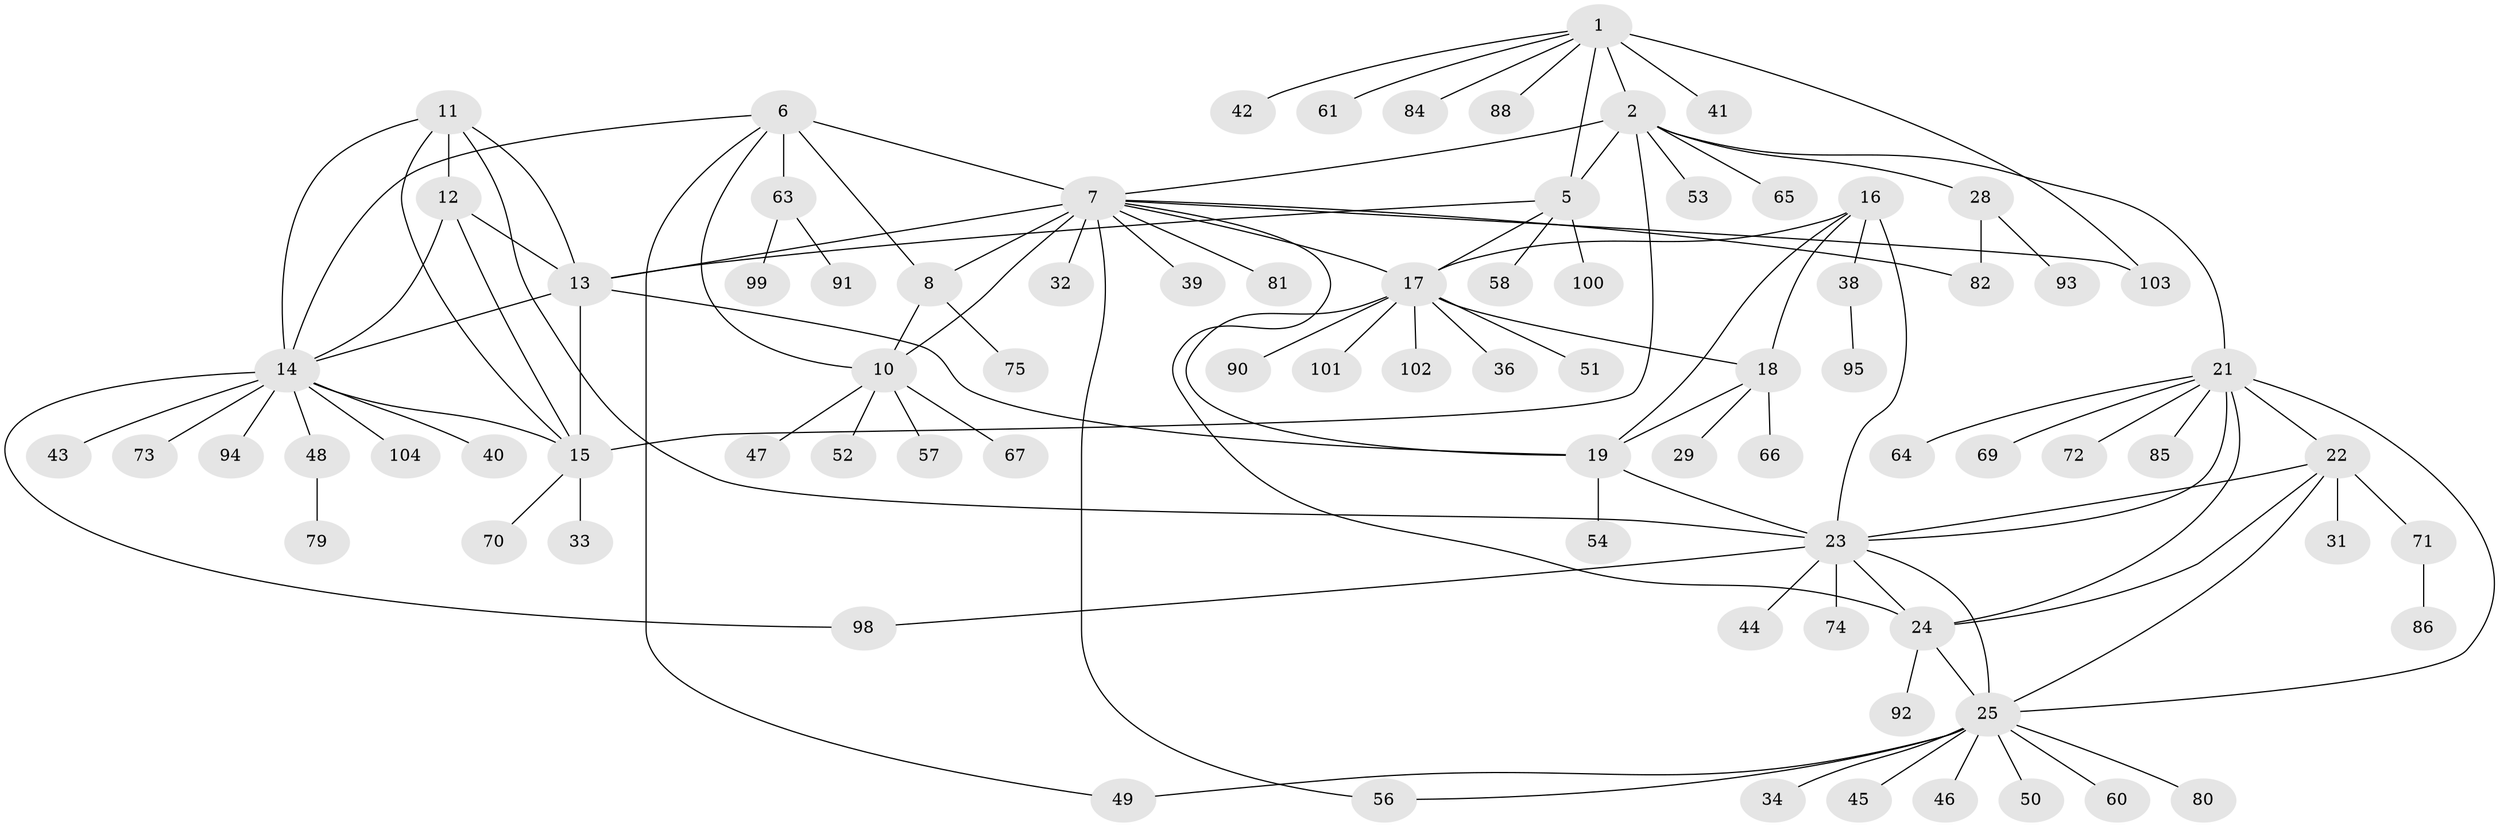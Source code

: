 // original degree distribution, {9: 0.038461538461538464, 5: 0.04807692307692308, 7: 0.019230769230769232, 8: 0.019230769230769232, 13: 0.028846153846153848, 4: 0.019230769230769232, 6: 0.04807692307692308, 11: 0.019230769230769232, 2: 0.14423076923076922, 1: 0.5673076923076923, 3: 0.04807692307692308}
// Generated by graph-tools (version 1.1) at 2025/42/03/06/25 10:42:14]
// undirected, 83 vertices, 115 edges
graph export_dot {
graph [start="1"]
  node [color=gray90,style=filled];
  1 [super="+3"];
  2 [super="+4"];
  5 [super="+68"];
  6 [super="+87"];
  7 [super="+9"];
  8;
  10 [super="+83"];
  11;
  12;
  13 [super="+30"];
  14 [super="+78"];
  15 [super="+27"];
  16 [super="+37"];
  17 [super="+89"];
  18 [super="+20"];
  19 [super="+35"];
  21 [super="+55"];
  22 [super="+26"];
  23 [super="+59"];
  24;
  25 [super="+62"];
  28 [super="+76"];
  29;
  31;
  32;
  33;
  34;
  36;
  38;
  39;
  40;
  41;
  42;
  43;
  44 [super="+96"];
  45;
  46;
  47;
  48;
  49 [super="+97"];
  50;
  51 [super="+77"];
  52;
  53;
  54;
  56;
  57;
  58;
  60;
  61;
  63;
  64;
  65;
  66;
  67;
  69;
  70;
  71;
  72;
  73;
  74;
  75;
  79;
  80;
  81;
  82;
  84;
  85;
  86;
  88;
  90;
  91;
  92;
  93;
  94;
  95;
  98;
  99;
  100;
  101;
  102;
  103;
  104;
  1 -- 2 [weight=4];
  1 -- 5 [weight=2];
  1 -- 41;
  1 -- 42;
  1 -- 61;
  1 -- 84;
  1 -- 88;
  1 -- 103;
  2 -- 5 [weight=2];
  2 -- 7;
  2 -- 65;
  2 -- 15;
  2 -- 21;
  2 -- 53;
  2 -- 28;
  5 -- 17;
  5 -- 58;
  5 -- 100;
  5 -- 13;
  6 -- 7 [weight=2];
  6 -- 8;
  6 -- 10;
  6 -- 14;
  6 -- 49;
  6 -- 63;
  7 -- 8 [weight=2];
  7 -- 10 [weight=2];
  7 -- 39;
  7 -- 32;
  7 -- 103;
  7 -- 17;
  7 -- 81;
  7 -- 82;
  7 -- 24;
  7 -- 56;
  7 -- 13;
  8 -- 10;
  8 -- 75;
  10 -- 47;
  10 -- 52;
  10 -- 57;
  10 -- 67;
  11 -- 12;
  11 -- 13;
  11 -- 14;
  11 -- 15;
  11 -- 23;
  12 -- 13;
  12 -- 14;
  12 -- 15;
  13 -- 14;
  13 -- 15;
  13 -- 19;
  14 -- 15;
  14 -- 40;
  14 -- 43;
  14 -- 48;
  14 -- 73;
  14 -- 94;
  14 -- 98;
  14 -- 104;
  15 -- 33;
  15 -- 70;
  16 -- 17;
  16 -- 18 [weight=2];
  16 -- 19;
  16 -- 23;
  16 -- 38;
  17 -- 18 [weight=2];
  17 -- 19;
  17 -- 36;
  17 -- 51;
  17 -- 90;
  17 -- 101;
  17 -- 102;
  18 -- 19 [weight=2];
  18 -- 66;
  18 -- 29;
  19 -- 54;
  19 -- 23;
  21 -- 22;
  21 -- 23;
  21 -- 24;
  21 -- 25;
  21 -- 64;
  21 -- 69;
  21 -- 85;
  21 -- 72;
  22 -- 23;
  22 -- 24;
  22 -- 25;
  22 -- 31;
  22 -- 71;
  23 -- 24;
  23 -- 25;
  23 -- 44;
  23 -- 74;
  23 -- 98;
  24 -- 25;
  24 -- 92;
  25 -- 34;
  25 -- 45;
  25 -- 46;
  25 -- 49;
  25 -- 50;
  25 -- 56;
  25 -- 60;
  25 -- 80;
  28 -- 82;
  28 -- 93;
  38 -- 95;
  48 -- 79;
  63 -- 91;
  63 -- 99;
  71 -- 86;
}
